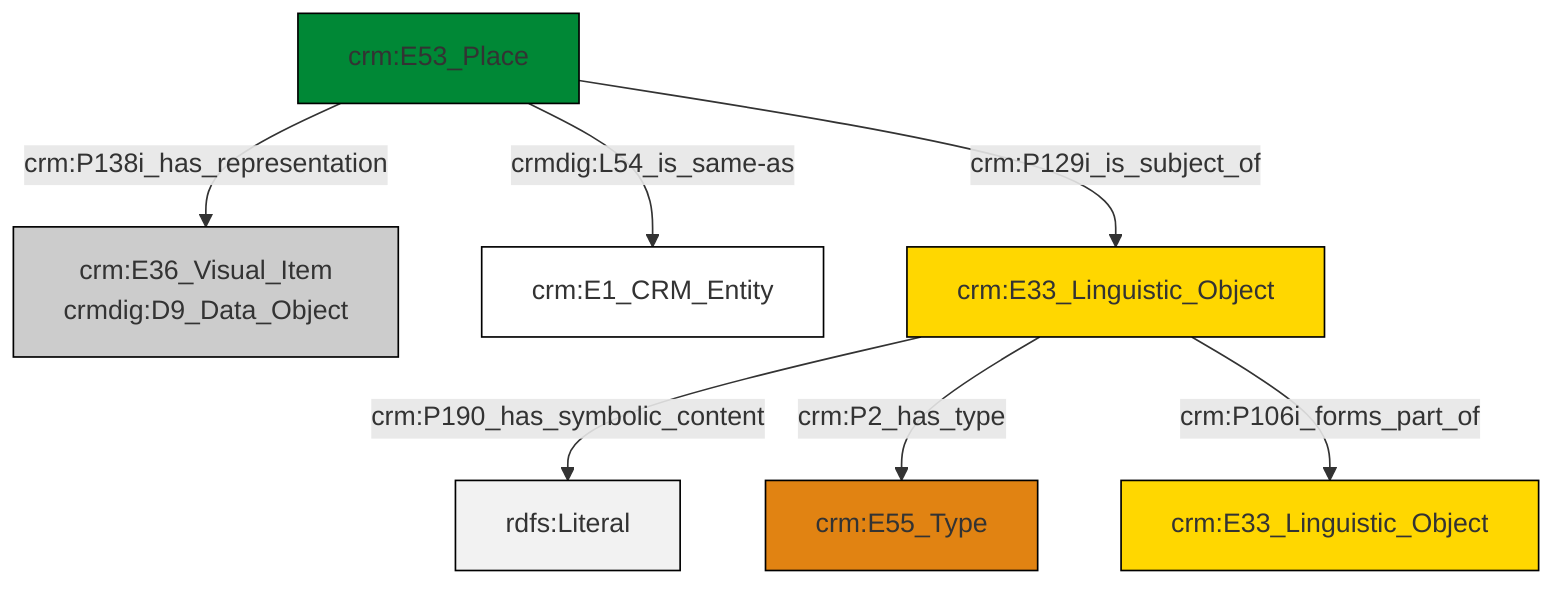 graph TD
classDef Literal fill:#f2f2f2,stroke:#000000;
classDef CRM_Entity fill:#FFFFFF,stroke:#000000;
classDef Temporal_Entity fill:#00C9E6, stroke:#000000;
classDef Type fill:#E18312, stroke:#000000;
classDef Time-Span fill:#2C9C91, stroke:#000000;
classDef Appellation fill:#FFEB7F, stroke:#000000;
classDef Place fill:#008836, stroke:#000000;
classDef Persistent_Item fill:#B266B2, stroke:#000000;
classDef Conceptual_Object fill:#FFD700, stroke:#000000;
classDef Physical_Thing fill:#D2B48C, stroke:#000000;
classDef Actor fill:#f58aad, stroke:#000000;
classDef PC_Classes fill:#4ce600, stroke:#000000;
classDef Multi fill:#cccccc,stroke:#000000;

10["crm:E33_Linguistic_Object"]:::Conceptual_Object -->|crm:P190_has_symbolic_content| 11[rdfs:Literal]:::Literal
2["crm:E53_Place"]:::Place -->|crm:P129i_is_subject_of| 10["crm:E33_Linguistic_Object"]:::Conceptual_Object
2["crm:E53_Place"]:::Place -->|crmdig:L54_is_same-as| 8["crm:E1_CRM_Entity"]:::CRM_Entity
2["crm:E53_Place"]:::Place -->|crm:P138i_has_representation| 0["crm:E36_Visual_Item<br>crmdig:D9_Data_Object"]:::Multi
10["crm:E33_Linguistic_Object"]:::Conceptual_Object -->|crm:P2_has_type| 6["crm:E55_Type"]:::Type
10["crm:E33_Linguistic_Object"]:::Conceptual_Object -->|crm:P106i_forms_part_of| 4["crm:E33_Linguistic_Object"]:::Conceptual_Object